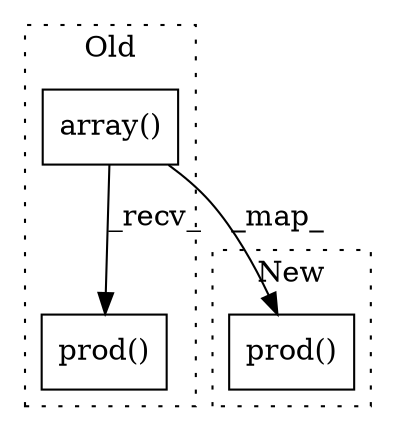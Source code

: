 digraph G {
subgraph cluster0 {
1 [label="array()" a="75" s="4345,4404" l="9,1" shape="box"];
3 [label="prod()" a="75" s="4345" l="67" shape="box"];
label = "Old";
style="dotted";
}
subgraph cluster1 {
2 [label="prod()" a="75" s="4359,4417" l="8,1" shape="box"];
label = "New";
style="dotted";
}
1 -> 3 [label="_recv_"];
1 -> 2 [label="_map_"];
}